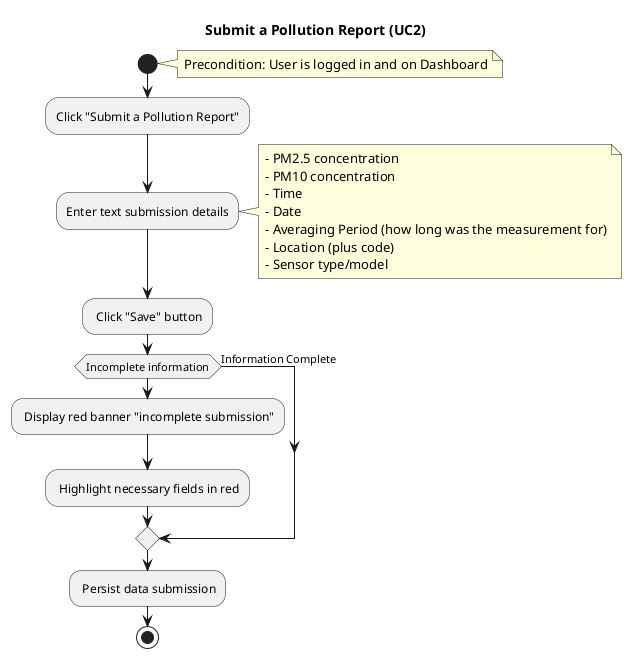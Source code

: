 @startuml
title Submit a Pollution Report (UC2)
start
note right
    Precondition: User is logged in and on Dashboard
end note

:Click "Submit a Pollution Report";
:Enter text submission details;
note right
    - PM2.5 concentration
    - PM10 concentration
    - Time
    - Date
    - Averaging Period (how long was the measurement for)
    - Location (plus code)
    - Sensor type/model
end note

: Click "Save" button;

if (Incomplete information)
    : Display red banner "incomplete submission";
    : Highlight necessary fields in red;
else (Information Complete)
endif
: Persist data submission;
stop


@enduml